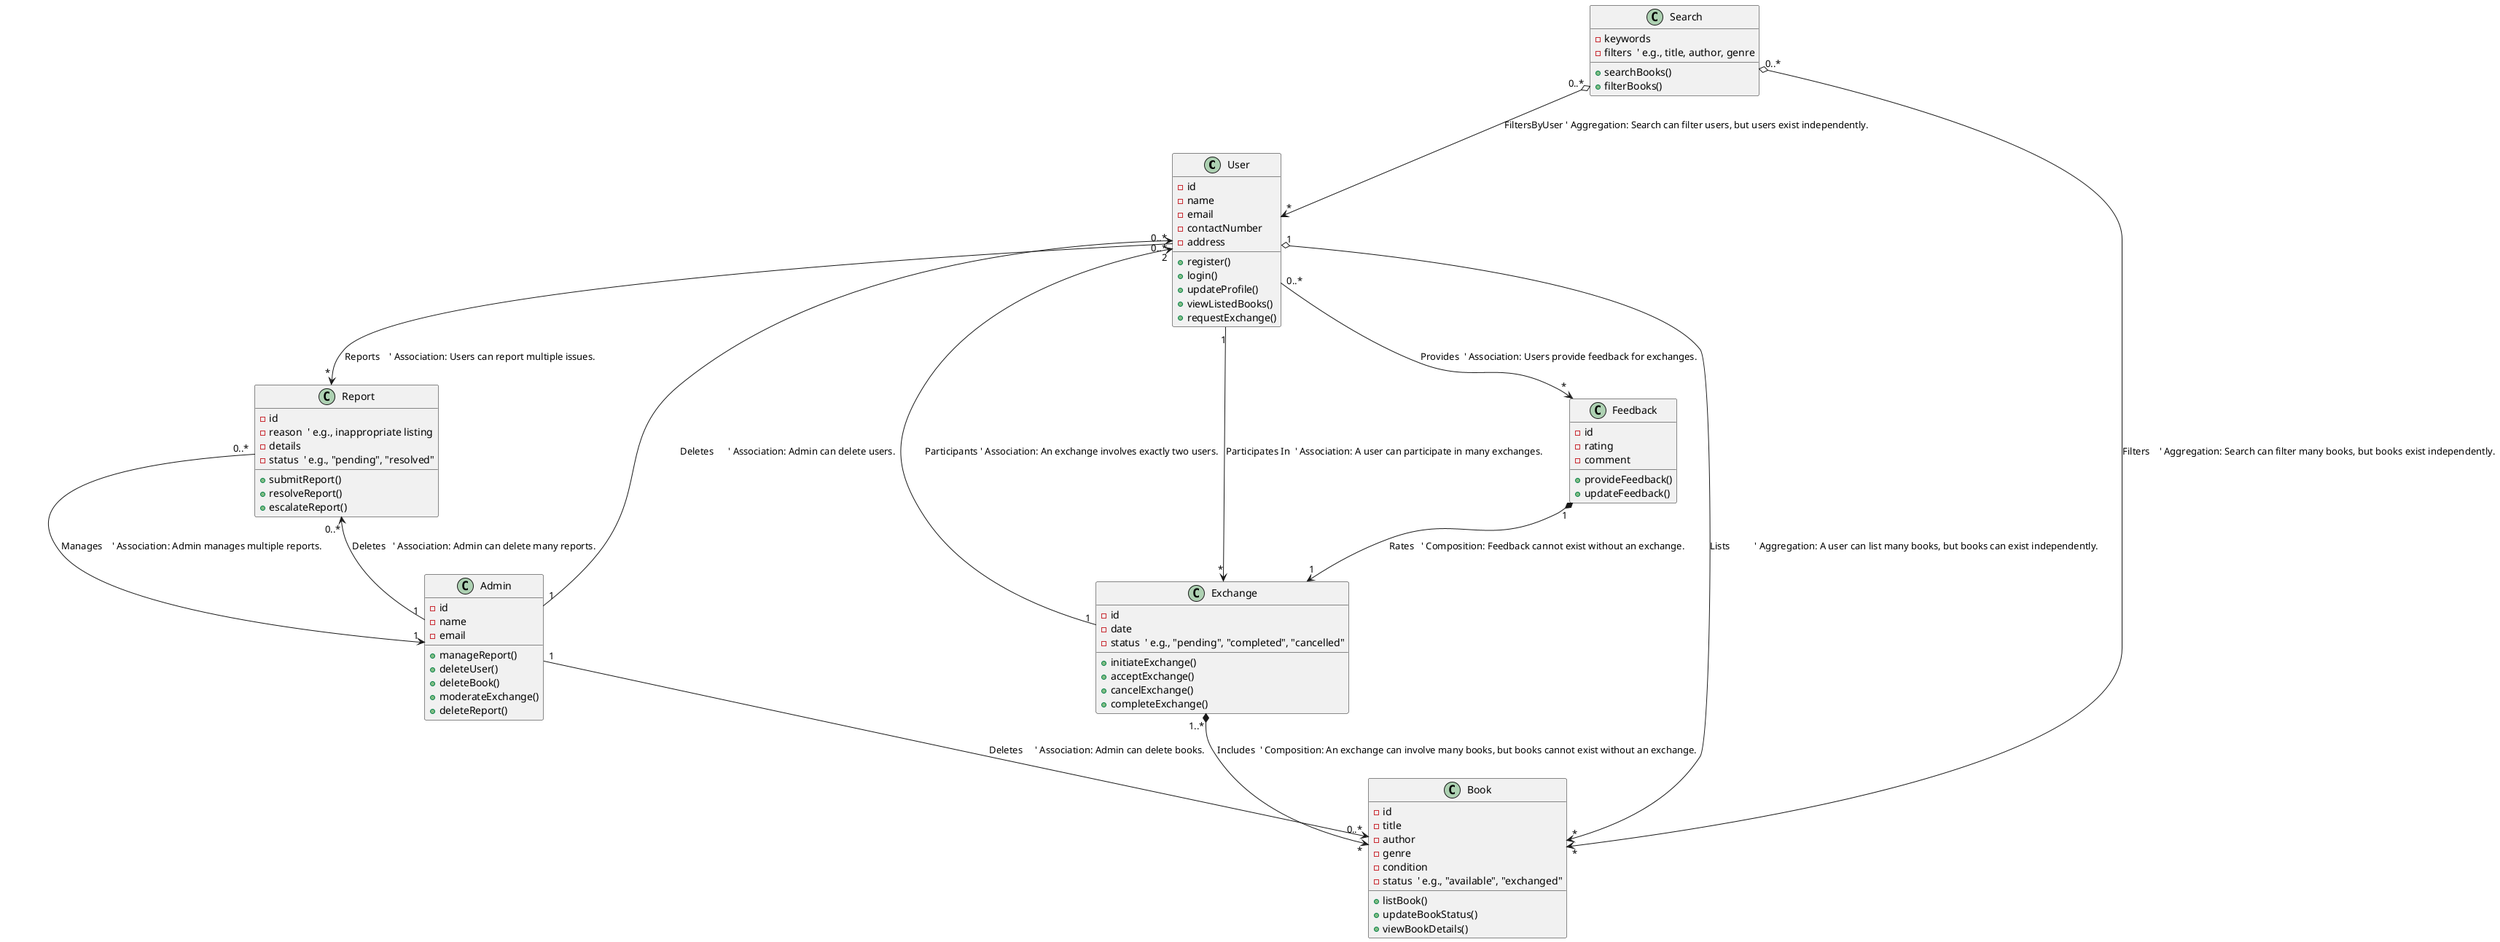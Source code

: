 @startuml

' --- User Class ---
class User {
    - id
    - name
    - email
    - contactNumber
    - address
    + register()
    + login()
    + updateProfile()
    + viewListedBooks()
    + requestExchange()
}

' --- Admin Class ---
class Admin {
    - id
    - name
    - email
    + manageReport()
    + deleteUser()
    + deleteBook()
    + moderateExchange()
    + deleteReport()
}

' --- Book Class ---
class Book {
    - id
    - title
    - author
    - genre
    - condition
    - status  ' e.g., "available", "exchanged"
    + listBook()
    + updateBookStatus()
    + viewBookDetails()
}

' --- Exchange Class ---
class Exchange {
    - id
    - date
    - status  ' e.g., "pending", "completed", "cancelled"
    + initiateExchange()
    + acceptExchange()
    + cancelExchange()
    + completeExchange()
}

' --- Report Class ---
class Report {
    - id
    - reason  ' e.g., inappropriate listing
    - details
    - status  ' e.g., "pending", "resolved"
    + submitReport()
    + resolveReport()
    + escalateReport()
}

' --- Feedback Class ---
class Feedback {
    - id
    - rating
    - comment
    + provideFeedback()
    + updateFeedback()
}

' --- Search Class ---
class Search {
    - keywords
    - filters  ' e.g., title, author, genre
    + searchBooks()
    + filterBooks()
}

' --- Relationships between Classes ---

' Aggregation relationships (hollow diamond)
User "1" o--> "*" Book : Lists          ' Aggregation: A user can list many books, but books can exist independently.
Search "0..*" o--> "*" Book : Filters    ' Aggregation: Search can filter many books, but books exist independently.
Search "0..*" o--> "*" User : FiltersByUser ' Aggregation: Search can filter users, but users exist independently.

' Composition relationships (black diamond)
Exchange "1..*" *--> "*" Book : Includes  ' Composition: An exchange can involve many books, but books cannot exist without an exchange.
Feedback "1" *--> "1" Exchange : Rates   ' Composition: Feedback cannot exist without an exchange.

' Association relationships
User "1" --> "*" Exchange : Participates In  ' Association: A user can participate in many exchanges.
User "0..*" --> "*" Report : Reports    ' Association: Users can report multiple issues.
User "0..*" --> "*" Feedback : Provides  ' Association: Users provide feedback for exchanges.
Exchange "1" --> "2" User : Participants ' Association: An exchange involves exactly two users.
Report "0..*" --> "1" Admin : Manages    ' Association: Admin manages multiple reports.
Admin "1" --> "0..*" Report : Deletes   ' Association: Admin can delete many reports.
Admin "1" --> "0..*" User : Deletes      ' Association: Admin can delete users.
Admin "1" --> "0..*" Book : Deletes     ' Association: Admin can delete books.

@enduml
